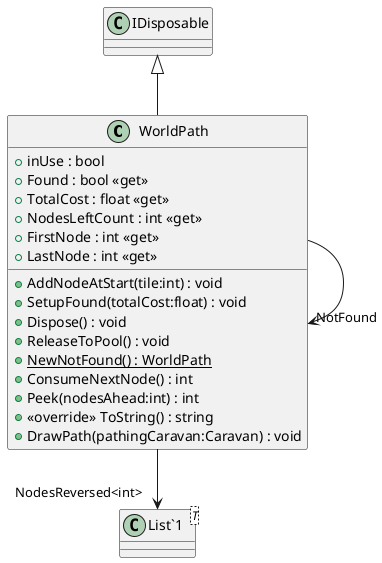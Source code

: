 @startuml
class WorldPath {
    + inUse : bool
    + Found : bool <<get>>
    + TotalCost : float <<get>>
    + NodesLeftCount : int <<get>>
    + FirstNode : int <<get>>
    + LastNode : int <<get>>
    + AddNodeAtStart(tile:int) : void
    + SetupFound(totalCost:float) : void
    + Dispose() : void
    + ReleaseToPool() : void
    + {static} NewNotFound() : WorldPath
    + ConsumeNextNode() : int
    + Peek(nodesAhead:int) : int
    + <<override>> ToString() : string
    + DrawPath(pathingCaravan:Caravan) : void
}
class "List`1"<T> {
}
IDisposable <|-- WorldPath
WorldPath --> "NodesReversed<int>" "List`1"
WorldPath --> "NotFound" WorldPath
@enduml

